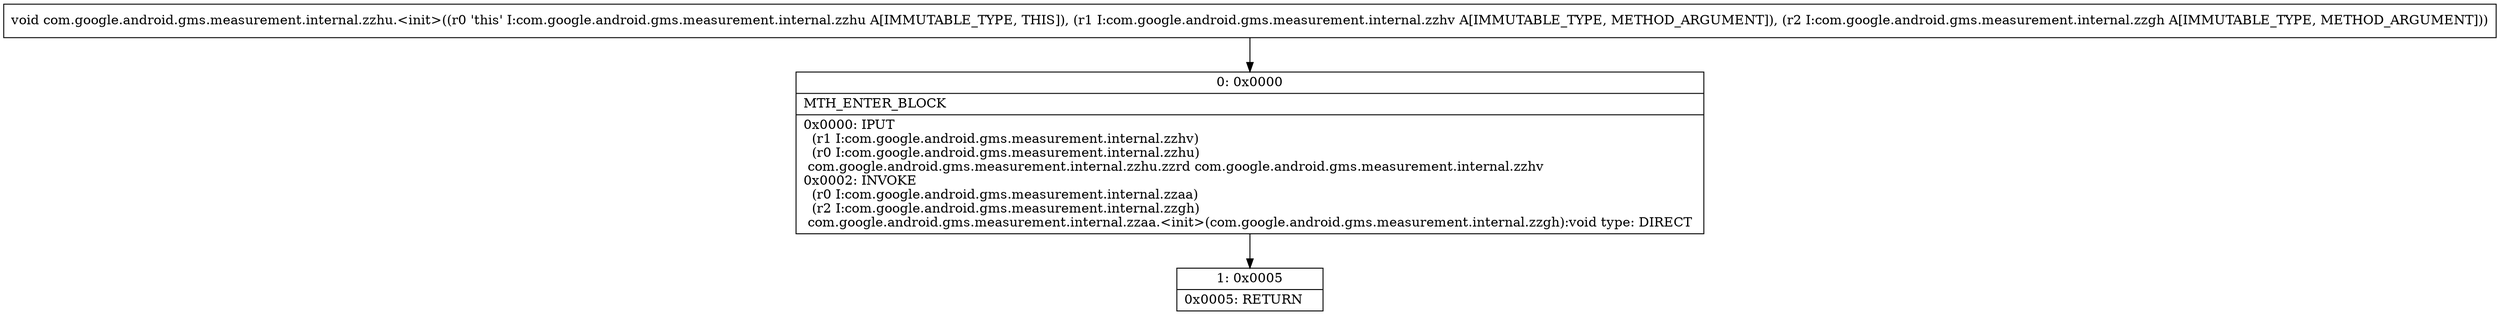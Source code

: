 digraph "CFG forcom.google.android.gms.measurement.internal.zzhu.\<init\>(Lcom\/google\/android\/gms\/measurement\/internal\/zzhv;Lcom\/google\/android\/gms\/measurement\/internal\/zzgh;)V" {
Node_0 [shape=record,label="{0\:\ 0x0000|MTH_ENTER_BLOCK\l|0x0000: IPUT  \l  (r1 I:com.google.android.gms.measurement.internal.zzhv)\l  (r0 I:com.google.android.gms.measurement.internal.zzhu)\l com.google.android.gms.measurement.internal.zzhu.zzrd com.google.android.gms.measurement.internal.zzhv \l0x0002: INVOKE  \l  (r0 I:com.google.android.gms.measurement.internal.zzaa)\l  (r2 I:com.google.android.gms.measurement.internal.zzgh)\l com.google.android.gms.measurement.internal.zzaa.\<init\>(com.google.android.gms.measurement.internal.zzgh):void type: DIRECT \l}"];
Node_1 [shape=record,label="{1\:\ 0x0005|0x0005: RETURN   \l}"];
MethodNode[shape=record,label="{void com.google.android.gms.measurement.internal.zzhu.\<init\>((r0 'this' I:com.google.android.gms.measurement.internal.zzhu A[IMMUTABLE_TYPE, THIS]), (r1 I:com.google.android.gms.measurement.internal.zzhv A[IMMUTABLE_TYPE, METHOD_ARGUMENT]), (r2 I:com.google.android.gms.measurement.internal.zzgh A[IMMUTABLE_TYPE, METHOD_ARGUMENT])) }"];
MethodNode -> Node_0;
Node_0 -> Node_1;
}

